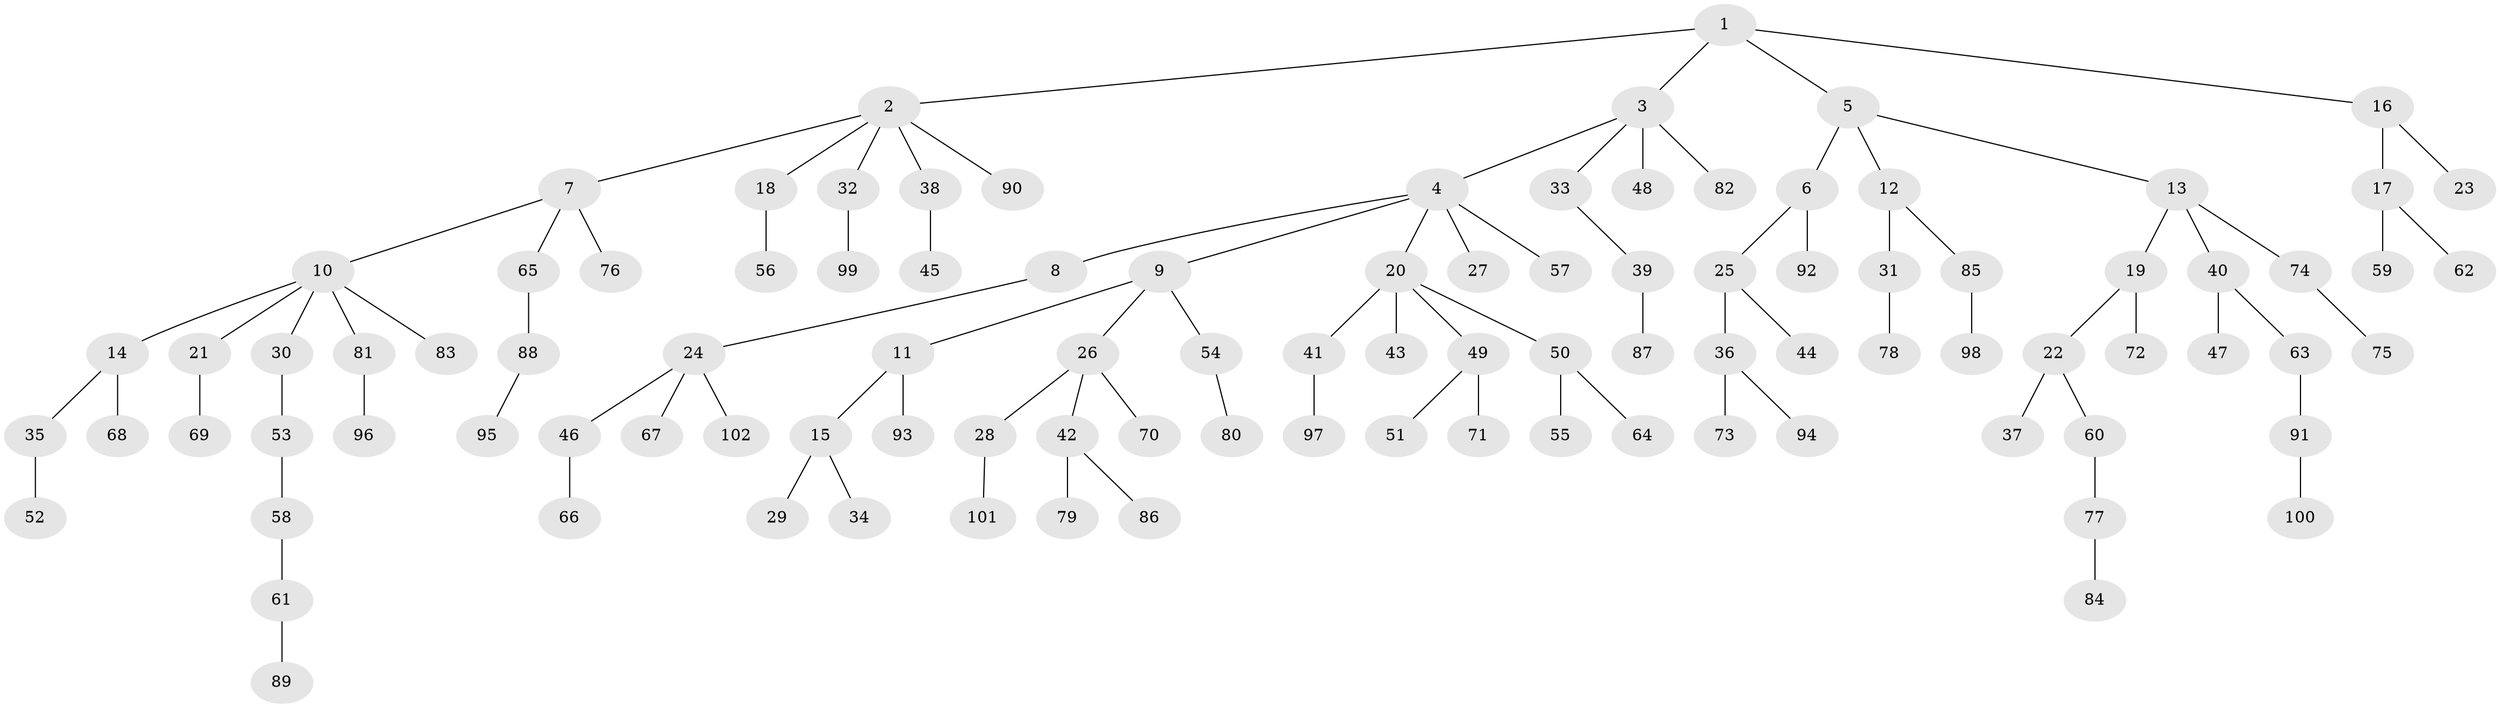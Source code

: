 // Generated by graph-tools (version 1.1) at 2025/50/03/09/25 03:50:23]
// undirected, 102 vertices, 101 edges
graph export_dot {
graph [start="1"]
  node [color=gray90,style=filled];
  1;
  2;
  3;
  4;
  5;
  6;
  7;
  8;
  9;
  10;
  11;
  12;
  13;
  14;
  15;
  16;
  17;
  18;
  19;
  20;
  21;
  22;
  23;
  24;
  25;
  26;
  27;
  28;
  29;
  30;
  31;
  32;
  33;
  34;
  35;
  36;
  37;
  38;
  39;
  40;
  41;
  42;
  43;
  44;
  45;
  46;
  47;
  48;
  49;
  50;
  51;
  52;
  53;
  54;
  55;
  56;
  57;
  58;
  59;
  60;
  61;
  62;
  63;
  64;
  65;
  66;
  67;
  68;
  69;
  70;
  71;
  72;
  73;
  74;
  75;
  76;
  77;
  78;
  79;
  80;
  81;
  82;
  83;
  84;
  85;
  86;
  87;
  88;
  89;
  90;
  91;
  92;
  93;
  94;
  95;
  96;
  97;
  98;
  99;
  100;
  101;
  102;
  1 -- 2;
  1 -- 3;
  1 -- 5;
  1 -- 16;
  2 -- 7;
  2 -- 18;
  2 -- 32;
  2 -- 38;
  2 -- 90;
  3 -- 4;
  3 -- 33;
  3 -- 48;
  3 -- 82;
  4 -- 8;
  4 -- 9;
  4 -- 20;
  4 -- 27;
  4 -- 57;
  5 -- 6;
  5 -- 12;
  5 -- 13;
  6 -- 25;
  6 -- 92;
  7 -- 10;
  7 -- 65;
  7 -- 76;
  8 -- 24;
  9 -- 11;
  9 -- 26;
  9 -- 54;
  10 -- 14;
  10 -- 21;
  10 -- 30;
  10 -- 81;
  10 -- 83;
  11 -- 15;
  11 -- 93;
  12 -- 31;
  12 -- 85;
  13 -- 19;
  13 -- 40;
  13 -- 74;
  14 -- 35;
  14 -- 68;
  15 -- 29;
  15 -- 34;
  16 -- 17;
  16 -- 23;
  17 -- 59;
  17 -- 62;
  18 -- 56;
  19 -- 22;
  19 -- 72;
  20 -- 41;
  20 -- 43;
  20 -- 49;
  20 -- 50;
  21 -- 69;
  22 -- 37;
  22 -- 60;
  24 -- 46;
  24 -- 67;
  24 -- 102;
  25 -- 36;
  25 -- 44;
  26 -- 28;
  26 -- 42;
  26 -- 70;
  28 -- 101;
  30 -- 53;
  31 -- 78;
  32 -- 99;
  33 -- 39;
  35 -- 52;
  36 -- 73;
  36 -- 94;
  38 -- 45;
  39 -- 87;
  40 -- 47;
  40 -- 63;
  41 -- 97;
  42 -- 79;
  42 -- 86;
  46 -- 66;
  49 -- 51;
  49 -- 71;
  50 -- 55;
  50 -- 64;
  53 -- 58;
  54 -- 80;
  58 -- 61;
  60 -- 77;
  61 -- 89;
  63 -- 91;
  65 -- 88;
  74 -- 75;
  77 -- 84;
  81 -- 96;
  85 -- 98;
  88 -- 95;
  91 -- 100;
}
